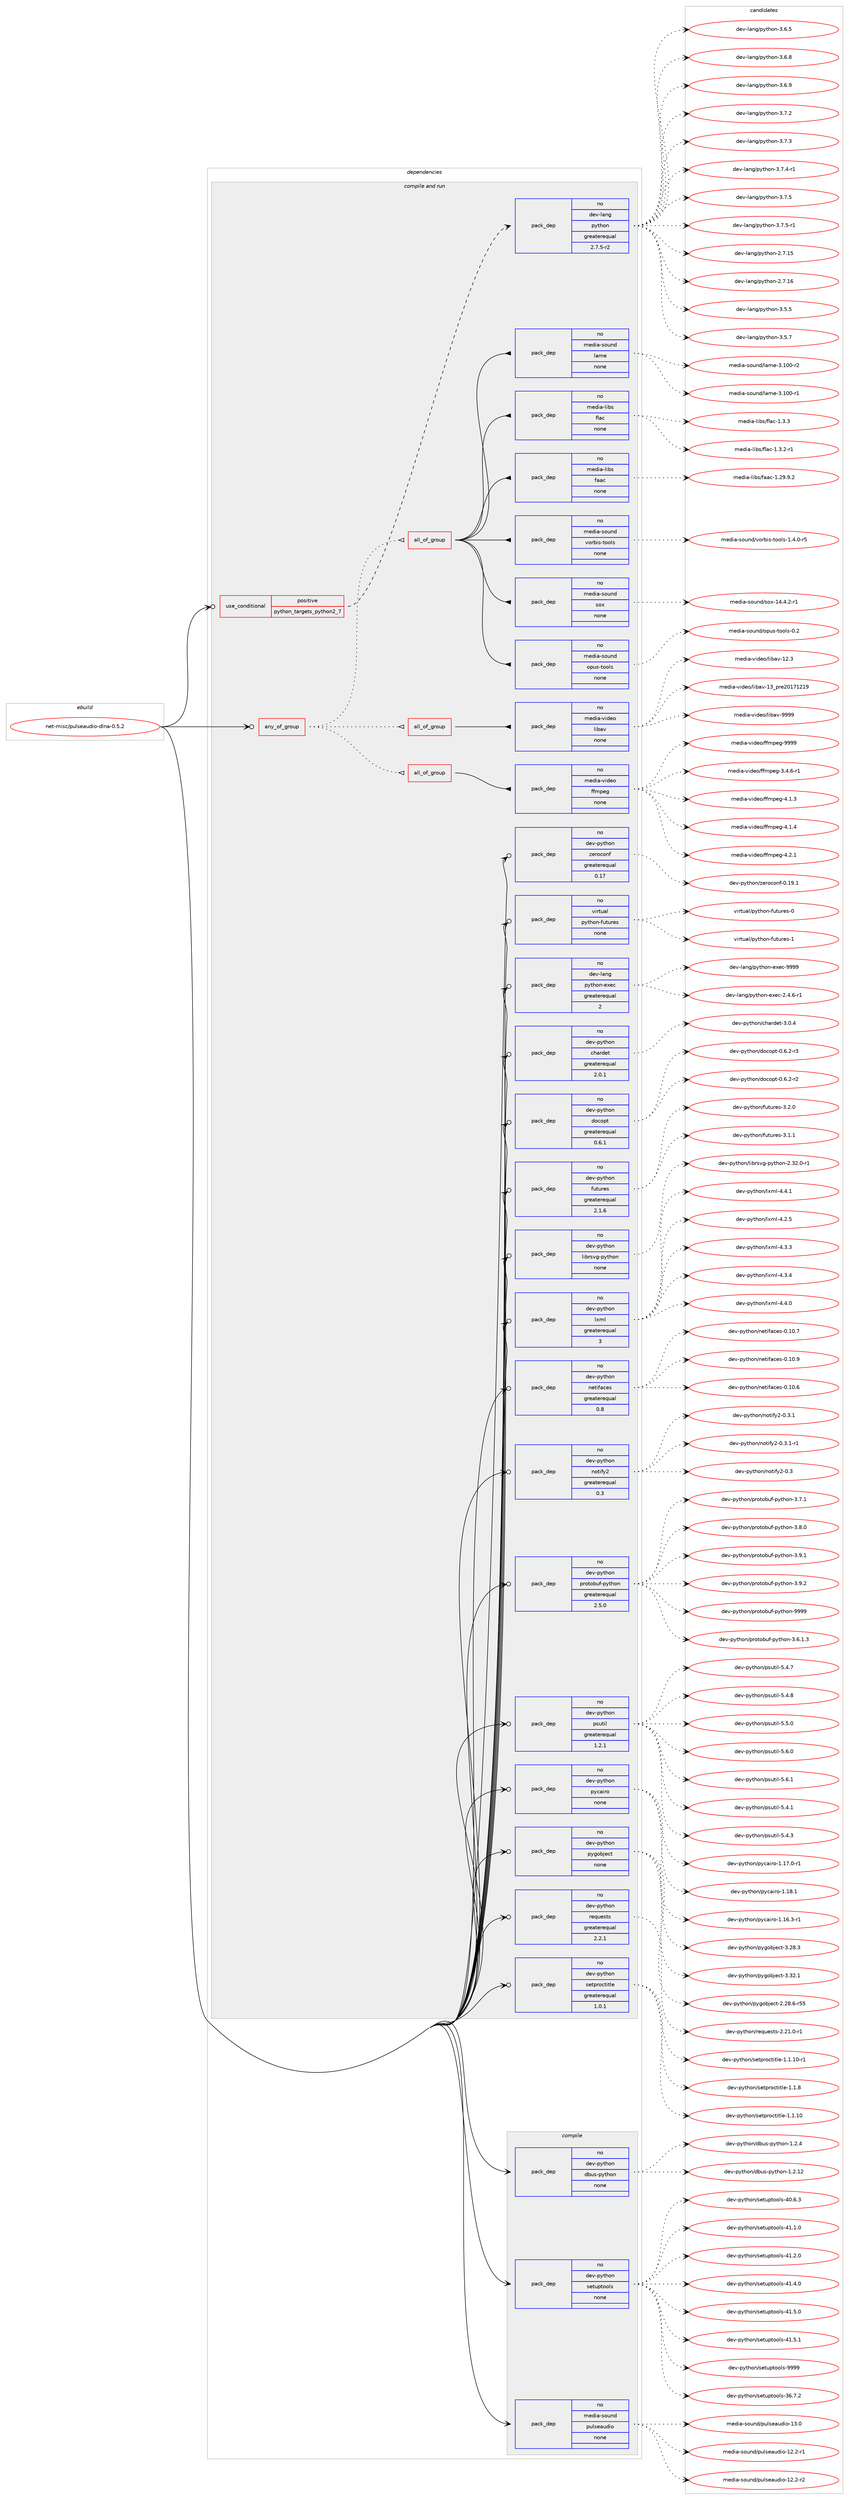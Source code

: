 digraph prolog {

# *************
# Graph options
# *************

newrank=true;
concentrate=true;
compound=true;
graph [rankdir=LR,fontname=Helvetica,fontsize=10,ranksep=1.5];#, ranksep=2.5, nodesep=0.2];
edge  [arrowhead=vee];
node  [fontname=Helvetica,fontsize=10];

# **********
# The ebuild
# **********

subgraph cluster_leftcol {
color=gray;
rank=same;
label=<<i>ebuild</i>>;
id [label="net-misc/pulseaudio-dlna-0.5.2", color=red, width=4, href="../net-misc/pulseaudio-dlna-0.5.2.svg"];
}

# ****************
# The dependencies
# ****************

subgraph cluster_midcol {
color=gray;
label=<<i>dependencies</i>>;
subgraph cluster_compile {
fillcolor="#eeeeee";
style=filled;
label=<<i>compile</i>>;
subgraph pack617509 {
dependency836136 [label=<<TABLE BORDER="0" CELLBORDER="1" CELLSPACING="0" CELLPADDING="4" WIDTH="220"><TR><TD ROWSPAN="6" CELLPADDING="30">pack_dep</TD></TR><TR><TD WIDTH="110">no</TD></TR><TR><TD>dev-python</TD></TR><TR><TD>dbus-python</TD></TR><TR><TD>none</TD></TR><TR><TD></TD></TR></TABLE>>, shape=none, color=blue];
}
id:e -> dependency836136:w [weight=20,style="solid",arrowhead="vee"];
subgraph pack617510 {
dependency836137 [label=<<TABLE BORDER="0" CELLBORDER="1" CELLSPACING="0" CELLPADDING="4" WIDTH="220"><TR><TD ROWSPAN="6" CELLPADDING="30">pack_dep</TD></TR><TR><TD WIDTH="110">no</TD></TR><TR><TD>dev-python</TD></TR><TR><TD>setuptools</TD></TR><TR><TD>none</TD></TR><TR><TD></TD></TR></TABLE>>, shape=none, color=blue];
}
id:e -> dependency836137:w [weight=20,style="solid",arrowhead="vee"];
subgraph pack617511 {
dependency836138 [label=<<TABLE BORDER="0" CELLBORDER="1" CELLSPACING="0" CELLPADDING="4" WIDTH="220"><TR><TD ROWSPAN="6" CELLPADDING="30">pack_dep</TD></TR><TR><TD WIDTH="110">no</TD></TR><TR><TD>media-sound</TD></TR><TR><TD>pulseaudio</TD></TR><TR><TD>none</TD></TR><TR><TD></TD></TR></TABLE>>, shape=none, color=blue];
}
id:e -> dependency836138:w [weight=20,style="solid",arrowhead="vee"];
}
subgraph cluster_compileandrun {
fillcolor="#eeeeee";
style=filled;
label=<<i>compile and run</i>>;
subgraph any14224 {
dependency836139 [label=<<TABLE BORDER="0" CELLBORDER="1" CELLSPACING="0" CELLPADDING="4"><TR><TD CELLPADDING="10">any_of_group</TD></TR></TABLE>>, shape=none, color=red];subgraph all485 {
dependency836140 [label=<<TABLE BORDER="0" CELLBORDER="1" CELLSPACING="0" CELLPADDING="4"><TR><TD CELLPADDING="10">all_of_group</TD></TR></TABLE>>, shape=none, color=red];subgraph pack617512 {
dependency836141 [label=<<TABLE BORDER="0" CELLBORDER="1" CELLSPACING="0" CELLPADDING="4" WIDTH="220"><TR><TD ROWSPAN="6" CELLPADDING="30">pack_dep</TD></TR><TR><TD WIDTH="110">no</TD></TR><TR><TD>media-video</TD></TR><TR><TD>ffmpeg</TD></TR><TR><TD>none</TD></TR><TR><TD></TD></TR></TABLE>>, shape=none, color=blue];
}
dependency836140:e -> dependency836141:w [weight=20,style="solid",arrowhead="inv"];
}
dependency836139:e -> dependency836140:w [weight=20,style="dotted",arrowhead="oinv"];
subgraph all486 {
dependency836142 [label=<<TABLE BORDER="0" CELLBORDER="1" CELLSPACING="0" CELLPADDING="4"><TR><TD CELLPADDING="10">all_of_group</TD></TR></TABLE>>, shape=none, color=red];subgraph pack617513 {
dependency836143 [label=<<TABLE BORDER="0" CELLBORDER="1" CELLSPACING="0" CELLPADDING="4" WIDTH="220"><TR><TD ROWSPAN="6" CELLPADDING="30">pack_dep</TD></TR><TR><TD WIDTH="110">no</TD></TR><TR><TD>media-video</TD></TR><TR><TD>libav</TD></TR><TR><TD>none</TD></TR><TR><TD></TD></TR></TABLE>>, shape=none, color=blue];
}
dependency836142:e -> dependency836143:w [weight=20,style="solid",arrowhead="inv"];
}
dependency836139:e -> dependency836142:w [weight=20,style="dotted",arrowhead="oinv"];
subgraph all487 {
dependency836144 [label=<<TABLE BORDER="0" CELLBORDER="1" CELLSPACING="0" CELLPADDING="4"><TR><TD CELLPADDING="10">all_of_group</TD></TR></TABLE>>, shape=none, color=red];subgraph pack617514 {
dependency836145 [label=<<TABLE BORDER="0" CELLBORDER="1" CELLSPACING="0" CELLPADDING="4" WIDTH="220"><TR><TD ROWSPAN="6" CELLPADDING="30">pack_dep</TD></TR><TR><TD WIDTH="110">no</TD></TR><TR><TD>media-libs</TD></TR><TR><TD>faac</TD></TR><TR><TD>none</TD></TR><TR><TD></TD></TR></TABLE>>, shape=none, color=blue];
}
dependency836144:e -> dependency836145:w [weight=20,style="solid",arrowhead="inv"];
subgraph pack617515 {
dependency836146 [label=<<TABLE BORDER="0" CELLBORDER="1" CELLSPACING="0" CELLPADDING="4" WIDTH="220"><TR><TD ROWSPAN="6" CELLPADDING="30">pack_dep</TD></TR><TR><TD WIDTH="110">no</TD></TR><TR><TD>media-libs</TD></TR><TR><TD>flac</TD></TR><TR><TD>none</TD></TR><TR><TD></TD></TR></TABLE>>, shape=none, color=blue];
}
dependency836144:e -> dependency836146:w [weight=20,style="solid",arrowhead="inv"];
subgraph pack617516 {
dependency836147 [label=<<TABLE BORDER="0" CELLBORDER="1" CELLSPACING="0" CELLPADDING="4" WIDTH="220"><TR><TD ROWSPAN="6" CELLPADDING="30">pack_dep</TD></TR><TR><TD WIDTH="110">no</TD></TR><TR><TD>media-sound</TD></TR><TR><TD>lame</TD></TR><TR><TD>none</TD></TR><TR><TD></TD></TR></TABLE>>, shape=none, color=blue];
}
dependency836144:e -> dependency836147:w [weight=20,style="solid",arrowhead="inv"];
subgraph pack617517 {
dependency836148 [label=<<TABLE BORDER="0" CELLBORDER="1" CELLSPACING="0" CELLPADDING="4" WIDTH="220"><TR><TD ROWSPAN="6" CELLPADDING="30">pack_dep</TD></TR><TR><TD WIDTH="110">no</TD></TR><TR><TD>media-sound</TD></TR><TR><TD>opus-tools</TD></TR><TR><TD>none</TD></TR><TR><TD></TD></TR></TABLE>>, shape=none, color=blue];
}
dependency836144:e -> dependency836148:w [weight=20,style="solid",arrowhead="inv"];
subgraph pack617518 {
dependency836149 [label=<<TABLE BORDER="0" CELLBORDER="1" CELLSPACING="0" CELLPADDING="4" WIDTH="220"><TR><TD ROWSPAN="6" CELLPADDING="30">pack_dep</TD></TR><TR><TD WIDTH="110">no</TD></TR><TR><TD>media-sound</TD></TR><TR><TD>sox</TD></TR><TR><TD>none</TD></TR><TR><TD></TD></TR></TABLE>>, shape=none, color=blue];
}
dependency836144:e -> dependency836149:w [weight=20,style="solid",arrowhead="inv"];
subgraph pack617519 {
dependency836150 [label=<<TABLE BORDER="0" CELLBORDER="1" CELLSPACING="0" CELLPADDING="4" WIDTH="220"><TR><TD ROWSPAN="6" CELLPADDING="30">pack_dep</TD></TR><TR><TD WIDTH="110">no</TD></TR><TR><TD>media-sound</TD></TR><TR><TD>vorbis-tools</TD></TR><TR><TD>none</TD></TR><TR><TD></TD></TR></TABLE>>, shape=none, color=blue];
}
dependency836144:e -> dependency836150:w [weight=20,style="solid",arrowhead="inv"];
}
dependency836139:e -> dependency836144:w [weight=20,style="dotted",arrowhead="oinv"];
}
id:e -> dependency836139:w [weight=20,style="solid",arrowhead="odotvee"];
subgraph cond203921 {
dependency836151 [label=<<TABLE BORDER="0" CELLBORDER="1" CELLSPACING="0" CELLPADDING="4"><TR><TD ROWSPAN="3" CELLPADDING="10">use_conditional</TD></TR><TR><TD>positive</TD></TR><TR><TD>python_targets_python2_7</TD></TR></TABLE>>, shape=none, color=red];
subgraph pack617520 {
dependency836152 [label=<<TABLE BORDER="0" CELLBORDER="1" CELLSPACING="0" CELLPADDING="4" WIDTH="220"><TR><TD ROWSPAN="6" CELLPADDING="30">pack_dep</TD></TR><TR><TD WIDTH="110">no</TD></TR><TR><TD>dev-lang</TD></TR><TR><TD>python</TD></TR><TR><TD>greaterequal</TD></TR><TR><TD>2.7.5-r2</TD></TR></TABLE>>, shape=none, color=blue];
}
dependency836151:e -> dependency836152:w [weight=20,style="dashed",arrowhead="vee"];
}
id:e -> dependency836151:w [weight=20,style="solid",arrowhead="odotvee"];
subgraph pack617521 {
dependency836153 [label=<<TABLE BORDER="0" CELLBORDER="1" CELLSPACING="0" CELLPADDING="4" WIDTH="220"><TR><TD ROWSPAN="6" CELLPADDING="30">pack_dep</TD></TR><TR><TD WIDTH="110">no</TD></TR><TR><TD>dev-lang</TD></TR><TR><TD>python-exec</TD></TR><TR><TD>greaterequal</TD></TR><TR><TD>2</TD></TR></TABLE>>, shape=none, color=blue];
}
id:e -> dependency836153:w [weight=20,style="solid",arrowhead="odotvee"];
subgraph pack617522 {
dependency836154 [label=<<TABLE BORDER="0" CELLBORDER="1" CELLSPACING="0" CELLPADDING="4" WIDTH="220"><TR><TD ROWSPAN="6" CELLPADDING="30">pack_dep</TD></TR><TR><TD WIDTH="110">no</TD></TR><TR><TD>dev-python</TD></TR><TR><TD>chardet</TD></TR><TR><TD>greaterequal</TD></TR><TR><TD>2.0.1</TD></TR></TABLE>>, shape=none, color=blue];
}
id:e -> dependency836154:w [weight=20,style="solid",arrowhead="odotvee"];
subgraph pack617523 {
dependency836155 [label=<<TABLE BORDER="0" CELLBORDER="1" CELLSPACING="0" CELLPADDING="4" WIDTH="220"><TR><TD ROWSPAN="6" CELLPADDING="30">pack_dep</TD></TR><TR><TD WIDTH="110">no</TD></TR><TR><TD>dev-python</TD></TR><TR><TD>docopt</TD></TR><TR><TD>greaterequal</TD></TR><TR><TD>0.6.1</TD></TR></TABLE>>, shape=none, color=blue];
}
id:e -> dependency836155:w [weight=20,style="solid",arrowhead="odotvee"];
subgraph pack617524 {
dependency836156 [label=<<TABLE BORDER="0" CELLBORDER="1" CELLSPACING="0" CELLPADDING="4" WIDTH="220"><TR><TD ROWSPAN="6" CELLPADDING="30">pack_dep</TD></TR><TR><TD WIDTH="110">no</TD></TR><TR><TD>dev-python</TD></TR><TR><TD>futures</TD></TR><TR><TD>greaterequal</TD></TR><TR><TD>2.1.6</TD></TR></TABLE>>, shape=none, color=blue];
}
id:e -> dependency836156:w [weight=20,style="solid",arrowhead="odotvee"];
subgraph pack617525 {
dependency836157 [label=<<TABLE BORDER="0" CELLBORDER="1" CELLSPACING="0" CELLPADDING="4" WIDTH="220"><TR><TD ROWSPAN="6" CELLPADDING="30">pack_dep</TD></TR><TR><TD WIDTH="110">no</TD></TR><TR><TD>dev-python</TD></TR><TR><TD>librsvg-python</TD></TR><TR><TD>none</TD></TR><TR><TD></TD></TR></TABLE>>, shape=none, color=blue];
}
id:e -> dependency836157:w [weight=20,style="solid",arrowhead="odotvee"];
subgraph pack617526 {
dependency836158 [label=<<TABLE BORDER="0" CELLBORDER="1" CELLSPACING="0" CELLPADDING="4" WIDTH="220"><TR><TD ROWSPAN="6" CELLPADDING="30">pack_dep</TD></TR><TR><TD WIDTH="110">no</TD></TR><TR><TD>dev-python</TD></TR><TR><TD>lxml</TD></TR><TR><TD>greaterequal</TD></TR><TR><TD>3</TD></TR></TABLE>>, shape=none, color=blue];
}
id:e -> dependency836158:w [weight=20,style="solid",arrowhead="odotvee"];
subgraph pack617527 {
dependency836159 [label=<<TABLE BORDER="0" CELLBORDER="1" CELLSPACING="0" CELLPADDING="4" WIDTH="220"><TR><TD ROWSPAN="6" CELLPADDING="30">pack_dep</TD></TR><TR><TD WIDTH="110">no</TD></TR><TR><TD>dev-python</TD></TR><TR><TD>netifaces</TD></TR><TR><TD>greaterequal</TD></TR><TR><TD>0.8</TD></TR></TABLE>>, shape=none, color=blue];
}
id:e -> dependency836159:w [weight=20,style="solid",arrowhead="odotvee"];
subgraph pack617528 {
dependency836160 [label=<<TABLE BORDER="0" CELLBORDER="1" CELLSPACING="0" CELLPADDING="4" WIDTH="220"><TR><TD ROWSPAN="6" CELLPADDING="30">pack_dep</TD></TR><TR><TD WIDTH="110">no</TD></TR><TR><TD>dev-python</TD></TR><TR><TD>notify2</TD></TR><TR><TD>greaterequal</TD></TR><TR><TD>0.3</TD></TR></TABLE>>, shape=none, color=blue];
}
id:e -> dependency836160:w [weight=20,style="solid",arrowhead="odotvee"];
subgraph pack617529 {
dependency836161 [label=<<TABLE BORDER="0" CELLBORDER="1" CELLSPACING="0" CELLPADDING="4" WIDTH="220"><TR><TD ROWSPAN="6" CELLPADDING="30">pack_dep</TD></TR><TR><TD WIDTH="110">no</TD></TR><TR><TD>dev-python</TD></TR><TR><TD>protobuf-python</TD></TR><TR><TD>greaterequal</TD></TR><TR><TD>2.5.0</TD></TR></TABLE>>, shape=none, color=blue];
}
id:e -> dependency836161:w [weight=20,style="solid",arrowhead="odotvee"];
subgraph pack617530 {
dependency836162 [label=<<TABLE BORDER="0" CELLBORDER="1" CELLSPACING="0" CELLPADDING="4" WIDTH="220"><TR><TD ROWSPAN="6" CELLPADDING="30">pack_dep</TD></TR><TR><TD WIDTH="110">no</TD></TR><TR><TD>dev-python</TD></TR><TR><TD>psutil</TD></TR><TR><TD>greaterequal</TD></TR><TR><TD>1.2.1</TD></TR></TABLE>>, shape=none, color=blue];
}
id:e -> dependency836162:w [weight=20,style="solid",arrowhead="odotvee"];
subgraph pack617531 {
dependency836163 [label=<<TABLE BORDER="0" CELLBORDER="1" CELLSPACING="0" CELLPADDING="4" WIDTH="220"><TR><TD ROWSPAN="6" CELLPADDING="30">pack_dep</TD></TR><TR><TD WIDTH="110">no</TD></TR><TR><TD>dev-python</TD></TR><TR><TD>pycairo</TD></TR><TR><TD>none</TD></TR><TR><TD></TD></TR></TABLE>>, shape=none, color=blue];
}
id:e -> dependency836163:w [weight=20,style="solid",arrowhead="odotvee"];
subgraph pack617532 {
dependency836164 [label=<<TABLE BORDER="0" CELLBORDER="1" CELLSPACING="0" CELLPADDING="4" WIDTH="220"><TR><TD ROWSPAN="6" CELLPADDING="30">pack_dep</TD></TR><TR><TD WIDTH="110">no</TD></TR><TR><TD>dev-python</TD></TR><TR><TD>pygobject</TD></TR><TR><TD>none</TD></TR><TR><TD></TD></TR></TABLE>>, shape=none, color=blue];
}
id:e -> dependency836164:w [weight=20,style="solid",arrowhead="odotvee"];
subgraph pack617533 {
dependency836165 [label=<<TABLE BORDER="0" CELLBORDER="1" CELLSPACING="0" CELLPADDING="4" WIDTH="220"><TR><TD ROWSPAN="6" CELLPADDING="30">pack_dep</TD></TR><TR><TD WIDTH="110">no</TD></TR><TR><TD>dev-python</TD></TR><TR><TD>requests</TD></TR><TR><TD>greaterequal</TD></TR><TR><TD>2.2.1</TD></TR></TABLE>>, shape=none, color=blue];
}
id:e -> dependency836165:w [weight=20,style="solid",arrowhead="odotvee"];
subgraph pack617534 {
dependency836166 [label=<<TABLE BORDER="0" CELLBORDER="1" CELLSPACING="0" CELLPADDING="4" WIDTH="220"><TR><TD ROWSPAN="6" CELLPADDING="30">pack_dep</TD></TR><TR><TD WIDTH="110">no</TD></TR><TR><TD>dev-python</TD></TR><TR><TD>setproctitle</TD></TR><TR><TD>greaterequal</TD></TR><TR><TD>1.0.1</TD></TR></TABLE>>, shape=none, color=blue];
}
id:e -> dependency836166:w [weight=20,style="solid",arrowhead="odotvee"];
subgraph pack617535 {
dependency836167 [label=<<TABLE BORDER="0" CELLBORDER="1" CELLSPACING="0" CELLPADDING="4" WIDTH="220"><TR><TD ROWSPAN="6" CELLPADDING="30">pack_dep</TD></TR><TR><TD WIDTH="110">no</TD></TR><TR><TD>dev-python</TD></TR><TR><TD>zeroconf</TD></TR><TR><TD>greaterequal</TD></TR><TR><TD>0.17</TD></TR></TABLE>>, shape=none, color=blue];
}
id:e -> dependency836167:w [weight=20,style="solid",arrowhead="odotvee"];
subgraph pack617536 {
dependency836168 [label=<<TABLE BORDER="0" CELLBORDER="1" CELLSPACING="0" CELLPADDING="4" WIDTH="220"><TR><TD ROWSPAN="6" CELLPADDING="30">pack_dep</TD></TR><TR><TD WIDTH="110">no</TD></TR><TR><TD>virtual</TD></TR><TR><TD>python-futures</TD></TR><TR><TD>none</TD></TR><TR><TD></TD></TR></TABLE>>, shape=none, color=blue];
}
id:e -> dependency836168:w [weight=20,style="solid",arrowhead="odotvee"];
}
subgraph cluster_run {
fillcolor="#eeeeee";
style=filled;
label=<<i>run</i>>;
}
}

# **************
# The candidates
# **************

subgraph cluster_choices {
rank=same;
color=gray;
label=<<i>candidates</i>>;

subgraph choice617509 {
color=black;
nodesep=1;
choice1001011184511212111610411111047100981171154511212111610411111045494650464950 [label="dev-python/dbus-python-1.2.12", color=red, width=4,href="../dev-python/dbus-python-1.2.12.svg"];
choice10010111845112121116104111110471009811711545112121116104111110454946504652 [label="dev-python/dbus-python-1.2.4", color=red, width=4,href="../dev-python/dbus-python-1.2.4.svg"];
dependency836136:e -> choice1001011184511212111610411111047100981171154511212111610411111045494650464950:w [style=dotted,weight="100"];
dependency836136:e -> choice10010111845112121116104111110471009811711545112121116104111110454946504652:w [style=dotted,weight="100"];
}
subgraph choice617510 {
color=black;
nodesep=1;
choice100101118451121211161041111104711510111611711211611111110811545515446554650 [label="dev-python/setuptools-36.7.2", color=red, width=4,href="../dev-python/setuptools-36.7.2.svg"];
choice100101118451121211161041111104711510111611711211611111110811545524846544651 [label="dev-python/setuptools-40.6.3", color=red, width=4,href="../dev-python/setuptools-40.6.3.svg"];
choice100101118451121211161041111104711510111611711211611111110811545524946494648 [label="dev-python/setuptools-41.1.0", color=red, width=4,href="../dev-python/setuptools-41.1.0.svg"];
choice100101118451121211161041111104711510111611711211611111110811545524946504648 [label="dev-python/setuptools-41.2.0", color=red, width=4,href="../dev-python/setuptools-41.2.0.svg"];
choice100101118451121211161041111104711510111611711211611111110811545524946524648 [label="dev-python/setuptools-41.4.0", color=red, width=4,href="../dev-python/setuptools-41.4.0.svg"];
choice100101118451121211161041111104711510111611711211611111110811545524946534648 [label="dev-python/setuptools-41.5.0", color=red, width=4,href="../dev-python/setuptools-41.5.0.svg"];
choice100101118451121211161041111104711510111611711211611111110811545524946534649 [label="dev-python/setuptools-41.5.1", color=red, width=4,href="../dev-python/setuptools-41.5.1.svg"];
choice10010111845112121116104111110471151011161171121161111111081154557575757 [label="dev-python/setuptools-9999", color=red, width=4,href="../dev-python/setuptools-9999.svg"];
dependency836137:e -> choice100101118451121211161041111104711510111611711211611111110811545515446554650:w [style=dotted,weight="100"];
dependency836137:e -> choice100101118451121211161041111104711510111611711211611111110811545524846544651:w [style=dotted,weight="100"];
dependency836137:e -> choice100101118451121211161041111104711510111611711211611111110811545524946494648:w [style=dotted,weight="100"];
dependency836137:e -> choice100101118451121211161041111104711510111611711211611111110811545524946504648:w [style=dotted,weight="100"];
dependency836137:e -> choice100101118451121211161041111104711510111611711211611111110811545524946524648:w [style=dotted,weight="100"];
dependency836137:e -> choice100101118451121211161041111104711510111611711211611111110811545524946534648:w [style=dotted,weight="100"];
dependency836137:e -> choice100101118451121211161041111104711510111611711211611111110811545524946534649:w [style=dotted,weight="100"];
dependency836137:e -> choice10010111845112121116104111110471151011161171121161111111081154557575757:w [style=dotted,weight="100"];
}
subgraph choice617511 {
color=black;
nodesep=1;
choice1091011001059745115111117110100471121171081151019711710010511145495046504511449 [label="media-sound/pulseaudio-12.2-r1", color=red, width=4,href="../media-sound/pulseaudio-12.2-r1.svg"];
choice1091011001059745115111117110100471121171081151019711710010511145495046504511450 [label="media-sound/pulseaudio-12.2-r2", color=red, width=4,href="../media-sound/pulseaudio-12.2-r2.svg"];
choice109101100105974511511111711010047112117108115101971171001051114549514648 [label="media-sound/pulseaudio-13.0", color=red, width=4,href="../media-sound/pulseaudio-13.0.svg"];
dependency836138:e -> choice1091011001059745115111117110100471121171081151019711710010511145495046504511449:w [style=dotted,weight="100"];
dependency836138:e -> choice1091011001059745115111117110100471121171081151019711710010511145495046504511450:w [style=dotted,weight="100"];
dependency836138:e -> choice109101100105974511511111711010047112117108115101971171001051114549514648:w [style=dotted,weight="100"];
}
subgraph choice617512 {
color=black;
nodesep=1;
choice1091011001059745118105100101111471021021091121011034551465246544511449 [label="media-video/ffmpeg-3.4.6-r1", color=red, width=4,href="../media-video/ffmpeg-3.4.6-r1.svg"];
choice109101100105974511810510010111147102102109112101103455246494651 [label="media-video/ffmpeg-4.1.3", color=red, width=4,href="../media-video/ffmpeg-4.1.3.svg"];
choice109101100105974511810510010111147102102109112101103455246494652 [label="media-video/ffmpeg-4.1.4", color=red, width=4,href="../media-video/ffmpeg-4.1.4.svg"];
choice109101100105974511810510010111147102102109112101103455246504649 [label="media-video/ffmpeg-4.2.1", color=red, width=4,href="../media-video/ffmpeg-4.2.1.svg"];
choice1091011001059745118105100101111471021021091121011034557575757 [label="media-video/ffmpeg-9999", color=red, width=4,href="../media-video/ffmpeg-9999.svg"];
dependency836141:e -> choice1091011001059745118105100101111471021021091121011034551465246544511449:w [style=dotted,weight="100"];
dependency836141:e -> choice109101100105974511810510010111147102102109112101103455246494651:w [style=dotted,weight="100"];
dependency836141:e -> choice109101100105974511810510010111147102102109112101103455246494652:w [style=dotted,weight="100"];
dependency836141:e -> choice109101100105974511810510010111147102102109112101103455246504649:w [style=dotted,weight="100"];
dependency836141:e -> choice1091011001059745118105100101111471021021091121011034557575757:w [style=dotted,weight="100"];
}
subgraph choice617513 {
color=black;
nodesep=1;
choice10910110010597451181051001011114710810598971184549504651 [label="media-video/libav-12.3", color=red, width=4,href="../media-video/libav-12.3.svg"];
choice1091011001059745118105100101111471081059897118454951951121141015048495549504957 [label="media-video/libav-13_pre20171219", color=red, width=4,href="../media-video/libav-13_pre20171219.svg"];
choice10910110010597451181051001011114710810598971184557575757 [label="media-video/libav-9999", color=red, width=4,href="../media-video/libav-9999.svg"];
dependency836143:e -> choice10910110010597451181051001011114710810598971184549504651:w [style=dotted,weight="100"];
dependency836143:e -> choice1091011001059745118105100101111471081059897118454951951121141015048495549504957:w [style=dotted,weight="100"];
dependency836143:e -> choice10910110010597451181051001011114710810598971184557575757:w [style=dotted,weight="100"];
}
subgraph choice617514 {
color=black;
nodesep=1;
choice10910110010597451081059811547102979799454946505746574650 [label="media-libs/faac-1.29.9.2", color=red, width=4,href="../media-libs/faac-1.29.9.2.svg"];
dependency836145:e -> choice10910110010597451081059811547102979799454946505746574650:w [style=dotted,weight="100"];
}
subgraph choice617515 {
color=black;
nodesep=1;
choice1091011001059745108105981154710210897994549465146504511449 [label="media-libs/flac-1.3.2-r1", color=red, width=4,href="../media-libs/flac-1.3.2-r1.svg"];
choice109101100105974510810598115471021089799454946514651 [label="media-libs/flac-1.3.3", color=red, width=4,href="../media-libs/flac-1.3.3.svg"];
dependency836146:e -> choice1091011001059745108105981154710210897994549465146504511449:w [style=dotted,weight="100"];
dependency836146:e -> choice109101100105974510810598115471021089799454946514651:w [style=dotted,weight="100"];
}
subgraph choice617516 {
color=black;
nodesep=1;
choice109101100105974511511111711010047108971091014551464948484511449 [label="media-sound/lame-3.100-r1", color=red, width=4,href="../media-sound/lame-3.100-r1.svg"];
choice109101100105974511511111711010047108971091014551464948484511450 [label="media-sound/lame-3.100-r2", color=red, width=4,href="../media-sound/lame-3.100-r2.svg"];
dependency836147:e -> choice109101100105974511511111711010047108971091014551464948484511449:w [style=dotted,weight="100"];
dependency836147:e -> choice109101100105974511511111711010047108971091014551464948484511450:w [style=dotted,weight="100"];
}
subgraph choice617517 {
color=black;
nodesep=1;
choice1091011001059745115111117110100471111121171154511611111110811545484650 [label="media-sound/opus-tools-0.2", color=red, width=4,href="../media-sound/opus-tools-0.2.svg"];
dependency836148:e -> choice1091011001059745115111117110100471111121171154511611111110811545484650:w [style=dotted,weight="100"];
}
subgraph choice617518 {
color=black;
nodesep=1;
choice109101100105974511511111711010047115111120454952465246504511449 [label="media-sound/sox-14.4.2-r1", color=red, width=4,href="../media-sound/sox-14.4.2-r1.svg"];
dependency836149:e -> choice109101100105974511511111711010047115111120454952465246504511449:w [style=dotted,weight="100"];
}
subgraph choice617519 {
color=black;
nodesep=1;
choice10910110010597451151111171101004711811111498105115451161111111081154549465246484511453 [label="media-sound/vorbis-tools-1.4.0-r5", color=red, width=4,href="../media-sound/vorbis-tools-1.4.0-r5.svg"];
dependency836150:e -> choice10910110010597451151111171101004711811111498105115451161111111081154549465246484511453:w [style=dotted,weight="100"];
}
subgraph choice617520 {
color=black;
nodesep=1;
choice10010111845108971101034711212111610411111045504655464953 [label="dev-lang/python-2.7.15", color=red, width=4,href="../dev-lang/python-2.7.15.svg"];
choice10010111845108971101034711212111610411111045504655464954 [label="dev-lang/python-2.7.16", color=red, width=4,href="../dev-lang/python-2.7.16.svg"];
choice100101118451089711010347112121116104111110455146534653 [label="dev-lang/python-3.5.5", color=red, width=4,href="../dev-lang/python-3.5.5.svg"];
choice100101118451089711010347112121116104111110455146534655 [label="dev-lang/python-3.5.7", color=red, width=4,href="../dev-lang/python-3.5.7.svg"];
choice100101118451089711010347112121116104111110455146544653 [label="dev-lang/python-3.6.5", color=red, width=4,href="../dev-lang/python-3.6.5.svg"];
choice100101118451089711010347112121116104111110455146544656 [label="dev-lang/python-3.6.8", color=red, width=4,href="../dev-lang/python-3.6.8.svg"];
choice100101118451089711010347112121116104111110455146544657 [label="dev-lang/python-3.6.9", color=red, width=4,href="../dev-lang/python-3.6.9.svg"];
choice100101118451089711010347112121116104111110455146554650 [label="dev-lang/python-3.7.2", color=red, width=4,href="../dev-lang/python-3.7.2.svg"];
choice100101118451089711010347112121116104111110455146554651 [label="dev-lang/python-3.7.3", color=red, width=4,href="../dev-lang/python-3.7.3.svg"];
choice1001011184510897110103471121211161041111104551465546524511449 [label="dev-lang/python-3.7.4-r1", color=red, width=4,href="../dev-lang/python-3.7.4-r1.svg"];
choice100101118451089711010347112121116104111110455146554653 [label="dev-lang/python-3.7.5", color=red, width=4,href="../dev-lang/python-3.7.5.svg"];
choice1001011184510897110103471121211161041111104551465546534511449 [label="dev-lang/python-3.7.5-r1", color=red, width=4,href="../dev-lang/python-3.7.5-r1.svg"];
dependency836152:e -> choice10010111845108971101034711212111610411111045504655464953:w [style=dotted,weight="100"];
dependency836152:e -> choice10010111845108971101034711212111610411111045504655464954:w [style=dotted,weight="100"];
dependency836152:e -> choice100101118451089711010347112121116104111110455146534653:w [style=dotted,weight="100"];
dependency836152:e -> choice100101118451089711010347112121116104111110455146534655:w [style=dotted,weight="100"];
dependency836152:e -> choice100101118451089711010347112121116104111110455146544653:w [style=dotted,weight="100"];
dependency836152:e -> choice100101118451089711010347112121116104111110455146544656:w [style=dotted,weight="100"];
dependency836152:e -> choice100101118451089711010347112121116104111110455146544657:w [style=dotted,weight="100"];
dependency836152:e -> choice100101118451089711010347112121116104111110455146554650:w [style=dotted,weight="100"];
dependency836152:e -> choice100101118451089711010347112121116104111110455146554651:w [style=dotted,weight="100"];
dependency836152:e -> choice1001011184510897110103471121211161041111104551465546524511449:w [style=dotted,weight="100"];
dependency836152:e -> choice100101118451089711010347112121116104111110455146554653:w [style=dotted,weight="100"];
dependency836152:e -> choice1001011184510897110103471121211161041111104551465546534511449:w [style=dotted,weight="100"];
}
subgraph choice617521 {
color=black;
nodesep=1;
choice10010111845108971101034711212111610411111045101120101994550465246544511449 [label="dev-lang/python-exec-2.4.6-r1", color=red, width=4,href="../dev-lang/python-exec-2.4.6-r1.svg"];
choice10010111845108971101034711212111610411111045101120101994557575757 [label="dev-lang/python-exec-9999", color=red, width=4,href="../dev-lang/python-exec-9999.svg"];
dependency836153:e -> choice10010111845108971101034711212111610411111045101120101994550465246544511449:w [style=dotted,weight="100"];
dependency836153:e -> choice10010111845108971101034711212111610411111045101120101994557575757:w [style=dotted,weight="100"];
}
subgraph choice617522 {
color=black;
nodesep=1;
choice10010111845112121116104111110479910497114100101116455146484652 [label="dev-python/chardet-3.0.4", color=red, width=4,href="../dev-python/chardet-3.0.4.svg"];
dependency836154:e -> choice10010111845112121116104111110479910497114100101116455146484652:w [style=dotted,weight="100"];
}
subgraph choice617523 {
color=black;
nodesep=1;
choice1001011184511212111610411111047100111991111121164548465446504511450 [label="dev-python/docopt-0.6.2-r2", color=red, width=4,href="../dev-python/docopt-0.6.2-r2.svg"];
choice1001011184511212111610411111047100111991111121164548465446504511451 [label="dev-python/docopt-0.6.2-r3", color=red, width=4,href="../dev-python/docopt-0.6.2-r3.svg"];
dependency836155:e -> choice1001011184511212111610411111047100111991111121164548465446504511450:w [style=dotted,weight="100"];
dependency836155:e -> choice1001011184511212111610411111047100111991111121164548465446504511451:w [style=dotted,weight="100"];
}
subgraph choice617524 {
color=black;
nodesep=1;
choice1001011184511212111610411111047102117116117114101115455146494649 [label="dev-python/futures-3.1.1", color=red, width=4,href="../dev-python/futures-3.1.1.svg"];
choice1001011184511212111610411111047102117116117114101115455146504648 [label="dev-python/futures-3.2.0", color=red, width=4,href="../dev-python/futures-3.2.0.svg"];
dependency836156:e -> choice1001011184511212111610411111047102117116117114101115455146494649:w [style=dotted,weight="100"];
dependency836156:e -> choice1001011184511212111610411111047102117116117114101115455146504648:w [style=dotted,weight="100"];
}
subgraph choice617525 {
color=black;
nodesep=1;
choice10010111845112121116104111110471081059811411511810345112121116104111110455046515046484511449 [label="dev-python/librsvg-python-2.32.0-r1", color=red, width=4,href="../dev-python/librsvg-python-2.32.0-r1.svg"];
dependency836157:e -> choice10010111845112121116104111110471081059811411511810345112121116104111110455046515046484511449:w [style=dotted,weight="100"];
}
subgraph choice617526 {
color=black;
nodesep=1;
choice1001011184511212111610411111047108120109108455246504653 [label="dev-python/lxml-4.2.5", color=red, width=4,href="../dev-python/lxml-4.2.5.svg"];
choice1001011184511212111610411111047108120109108455246514651 [label="dev-python/lxml-4.3.3", color=red, width=4,href="../dev-python/lxml-4.3.3.svg"];
choice1001011184511212111610411111047108120109108455246514652 [label="dev-python/lxml-4.3.4", color=red, width=4,href="../dev-python/lxml-4.3.4.svg"];
choice1001011184511212111610411111047108120109108455246524648 [label="dev-python/lxml-4.4.0", color=red, width=4,href="../dev-python/lxml-4.4.0.svg"];
choice1001011184511212111610411111047108120109108455246524649 [label="dev-python/lxml-4.4.1", color=red, width=4,href="../dev-python/lxml-4.4.1.svg"];
dependency836158:e -> choice1001011184511212111610411111047108120109108455246504653:w [style=dotted,weight="100"];
dependency836158:e -> choice1001011184511212111610411111047108120109108455246514651:w [style=dotted,weight="100"];
dependency836158:e -> choice1001011184511212111610411111047108120109108455246514652:w [style=dotted,weight="100"];
dependency836158:e -> choice1001011184511212111610411111047108120109108455246524648:w [style=dotted,weight="100"];
dependency836158:e -> choice1001011184511212111610411111047108120109108455246524649:w [style=dotted,weight="100"];
}
subgraph choice617527 {
color=black;
nodesep=1;
choice1001011184511212111610411111047110101116105102979910111545484649484654 [label="dev-python/netifaces-0.10.6", color=red, width=4,href="../dev-python/netifaces-0.10.6.svg"];
choice1001011184511212111610411111047110101116105102979910111545484649484655 [label="dev-python/netifaces-0.10.7", color=red, width=4,href="../dev-python/netifaces-0.10.7.svg"];
choice1001011184511212111610411111047110101116105102979910111545484649484657 [label="dev-python/netifaces-0.10.9", color=red, width=4,href="../dev-python/netifaces-0.10.9.svg"];
dependency836159:e -> choice1001011184511212111610411111047110101116105102979910111545484649484654:w [style=dotted,weight="100"];
dependency836159:e -> choice1001011184511212111610411111047110101116105102979910111545484649484655:w [style=dotted,weight="100"];
dependency836159:e -> choice1001011184511212111610411111047110101116105102979910111545484649484657:w [style=dotted,weight="100"];
}
subgraph choice617528 {
color=black;
nodesep=1;
choice10010111845112121116104111110471101111161051021215045484651 [label="dev-python/notify2-0.3", color=red, width=4,href="../dev-python/notify2-0.3.svg"];
choice100101118451121211161041111104711011111610510212150454846514649 [label="dev-python/notify2-0.3.1", color=red, width=4,href="../dev-python/notify2-0.3.1.svg"];
choice1001011184511212111610411111047110111116105102121504548465146494511449 [label="dev-python/notify2-0.3.1-r1", color=red, width=4,href="../dev-python/notify2-0.3.1-r1.svg"];
dependency836160:e -> choice10010111845112121116104111110471101111161051021215045484651:w [style=dotted,weight="100"];
dependency836160:e -> choice100101118451121211161041111104711011111610510212150454846514649:w [style=dotted,weight="100"];
dependency836160:e -> choice1001011184511212111610411111047110111116105102121504548465146494511449:w [style=dotted,weight="100"];
}
subgraph choice617529 {
color=black;
nodesep=1;
choice100101118451121211161041111104711211411111611198117102451121211161041111104551465446494651 [label="dev-python/protobuf-python-3.6.1.3", color=red, width=4,href="../dev-python/protobuf-python-3.6.1.3.svg"];
choice10010111845112121116104111110471121141111161119811710245112121116104111110455146554649 [label="dev-python/protobuf-python-3.7.1", color=red, width=4,href="../dev-python/protobuf-python-3.7.1.svg"];
choice10010111845112121116104111110471121141111161119811710245112121116104111110455146564648 [label="dev-python/protobuf-python-3.8.0", color=red, width=4,href="../dev-python/protobuf-python-3.8.0.svg"];
choice10010111845112121116104111110471121141111161119811710245112121116104111110455146574649 [label="dev-python/protobuf-python-3.9.1", color=red, width=4,href="../dev-python/protobuf-python-3.9.1.svg"];
choice10010111845112121116104111110471121141111161119811710245112121116104111110455146574650 [label="dev-python/protobuf-python-3.9.2", color=red, width=4,href="../dev-python/protobuf-python-3.9.2.svg"];
choice100101118451121211161041111104711211411111611198117102451121211161041111104557575757 [label="dev-python/protobuf-python-9999", color=red, width=4,href="../dev-python/protobuf-python-9999.svg"];
dependency836161:e -> choice100101118451121211161041111104711211411111611198117102451121211161041111104551465446494651:w [style=dotted,weight="100"];
dependency836161:e -> choice10010111845112121116104111110471121141111161119811710245112121116104111110455146554649:w [style=dotted,weight="100"];
dependency836161:e -> choice10010111845112121116104111110471121141111161119811710245112121116104111110455146564648:w [style=dotted,weight="100"];
dependency836161:e -> choice10010111845112121116104111110471121141111161119811710245112121116104111110455146574649:w [style=dotted,weight="100"];
dependency836161:e -> choice10010111845112121116104111110471121141111161119811710245112121116104111110455146574650:w [style=dotted,weight="100"];
dependency836161:e -> choice100101118451121211161041111104711211411111611198117102451121211161041111104557575757:w [style=dotted,weight="100"];
}
subgraph choice617530 {
color=black;
nodesep=1;
choice1001011184511212111610411111047112115117116105108455346524649 [label="dev-python/psutil-5.4.1", color=red, width=4,href="../dev-python/psutil-5.4.1.svg"];
choice1001011184511212111610411111047112115117116105108455346524651 [label="dev-python/psutil-5.4.3", color=red, width=4,href="../dev-python/psutil-5.4.3.svg"];
choice1001011184511212111610411111047112115117116105108455346524655 [label="dev-python/psutil-5.4.7", color=red, width=4,href="../dev-python/psutil-5.4.7.svg"];
choice1001011184511212111610411111047112115117116105108455346524656 [label="dev-python/psutil-5.4.8", color=red, width=4,href="../dev-python/psutil-5.4.8.svg"];
choice1001011184511212111610411111047112115117116105108455346534648 [label="dev-python/psutil-5.5.0", color=red, width=4,href="../dev-python/psutil-5.5.0.svg"];
choice1001011184511212111610411111047112115117116105108455346544648 [label="dev-python/psutil-5.6.0", color=red, width=4,href="../dev-python/psutil-5.6.0.svg"];
choice1001011184511212111610411111047112115117116105108455346544649 [label="dev-python/psutil-5.6.1", color=red, width=4,href="../dev-python/psutil-5.6.1.svg"];
dependency836162:e -> choice1001011184511212111610411111047112115117116105108455346524649:w [style=dotted,weight="100"];
dependency836162:e -> choice1001011184511212111610411111047112115117116105108455346524651:w [style=dotted,weight="100"];
dependency836162:e -> choice1001011184511212111610411111047112115117116105108455346524655:w [style=dotted,weight="100"];
dependency836162:e -> choice1001011184511212111610411111047112115117116105108455346524656:w [style=dotted,weight="100"];
dependency836162:e -> choice1001011184511212111610411111047112115117116105108455346534648:w [style=dotted,weight="100"];
dependency836162:e -> choice1001011184511212111610411111047112115117116105108455346544648:w [style=dotted,weight="100"];
dependency836162:e -> choice1001011184511212111610411111047112115117116105108455346544649:w [style=dotted,weight="100"];
}
subgraph choice617531 {
color=black;
nodesep=1;
choice10010111845112121116104111110471121219997105114111454946495446514511449 [label="dev-python/pycairo-1.16.3-r1", color=red, width=4,href="../dev-python/pycairo-1.16.3-r1.svg"];
choice10010111845112121116104111110471121219997105114111454946495546484511449 [label="dev-python/pycairo-1.17.0-r1", color=red, width=4,href="../dev-python/pycairo-1.17.0-r1.svg"];
choice1001011184511212111610411111047112121999710511411145494649564649 [label="dev-python/pycairo-1.18.1", color=red, width=4,href="../dev-python/pycairo-1.18.1.svg"];
dependency836163:e -> choice10010111845112121116104111110471121219997105114111454946495446514511449:w [style=dotted,weight="100"];
dependency836163:e -> choice10010111845112121116104111110471121219997105114111454946495546484511449:w [style=dotted,weight="100"];
dependency836163:e -> choice1001011184511212111610411111047112121999710511411145494649564649:w [style=dotted,weight="100"];
}
subgraph choice617532 {
color=black;
nodesep=1;
choice1001011184511212111610411111047112121103111981061019911645504650564654451145353 [label="dev-python/pygobject-2.28.6-r55", color=red, width=4,href="../dev-python/pygobject-2.28.6-r55.svg"];
choice1001011184511212111610411111047112121103111981061019911645514650564651 [label="dev-python/pygobject-3.28.3", color=red, width=4,href="../dev-python/pygobject-3.28.3.svg"];
choice1001011184511212111610411111047112121103111981061019911645514651504649 [label="dev-python/pygobject-3.32.1", color=red, width=4,href="../dev-python/pygobject-3.32.1.svg"];
dependency836164:e -> choice1001011184511212111610411111047112121103111981061019911645504650564654451145353:w [style=dotted,weight="100"];
dependency836164:e -> choice1001011184511212111610411111047112121103111981061019911645514650564651:w [style=dotted,weight="100"];
dependency836164:e -> choice1001011184511212111610411111047112121103111981061019911645514651504649:w [style=dotted,weight="100"];
}
subgraph choice617533 {
color=black;
nodesep=1;
choice1001011184511212111610411111047114101113117101115116115455046504946484511449 [label="dev-python/requests-2.21.0-r1", color=red, width=4,href="../dev-python/requests-2.21.0-r1.svg"];
dependency836165:e -> choice1001011184511212111610411111047114101113117101115116115455046504946484511449:w [style=dotted,weight="100"];
}
subgraph choice617534 {
color=black;
nodesep=1;
choice10010111845112121116104111110471151011161121141119911610511610810145494649464948 [label="dev-python/setproctitle-1.1.10", color=red, width=4,href="../dev-python/setproctitle-1.1.10.svg"];
choice100101118451121211161041111104711510111611211411199116105116108101454946494649484511449 [label="dev-python/setproctitle-1.1.10-r1", color=red, width=4,href="../dev-python/setproctitle-1.1.10-r1.svg"];
choice100101118451121211161041111104711510111611211411199116105116108101454946494656 [label="dev-python/setproctitle-1.1.8", color=red, width=4,href="../dev-python/setproctitle-1.1.8.svg"];
dependency836166:e -> choice10010111845112121116104111110471151011161121141119911610511610810145494649464948:w [style=dotted,weight="100"];
dependency836166:e -> choice100101118451121211161041111104711510111611211411199116105116108101454946494649484511449:w [style=dotted,weight="100"];
dependency836166:e -> choice100101118451121211161041111104711510111611211411199116105116108101454946494656:w [style=dotted,weight="100"];
}
subgraph choice617535 {
color=black;
nodesep=1;
choice10010111845112121116104111110471221011141119911111010245484649574649 [label="dev-python/zeroconf-0.19.1", color=red, width=4,href="../dev-python/zeroconf-0.19.1.svg"];
dependency836167:e -> choice10010111845112121116104111110471221011141119911111010245484649574649:w [style=dotted,weight="100"];
}
subgraph choice617536 {
color=black;
nodesep=1;
choice1181051141161179710847112121116104111110451021171161171141011154548 [label="virtual/python-futures-0", color=red, width=4,href="../virtual/python-futures-0.svg"];
choice1181051141161179710847112121116104111110451021171161171141011154549 [label="virtual/python-futures-1", color=red, width=4,href="../virtual/python-futures-1.svg"];
dependency836168:e -> choice1181051141161179710847112121116104111110451021171161171141011154548:w [style=dotted,weight="100"];
dependency836168:e -> choice1181051141161179710847112121116104111110451021171161171141011154549:w [style=dotted,weight="100"];
}
}

}
